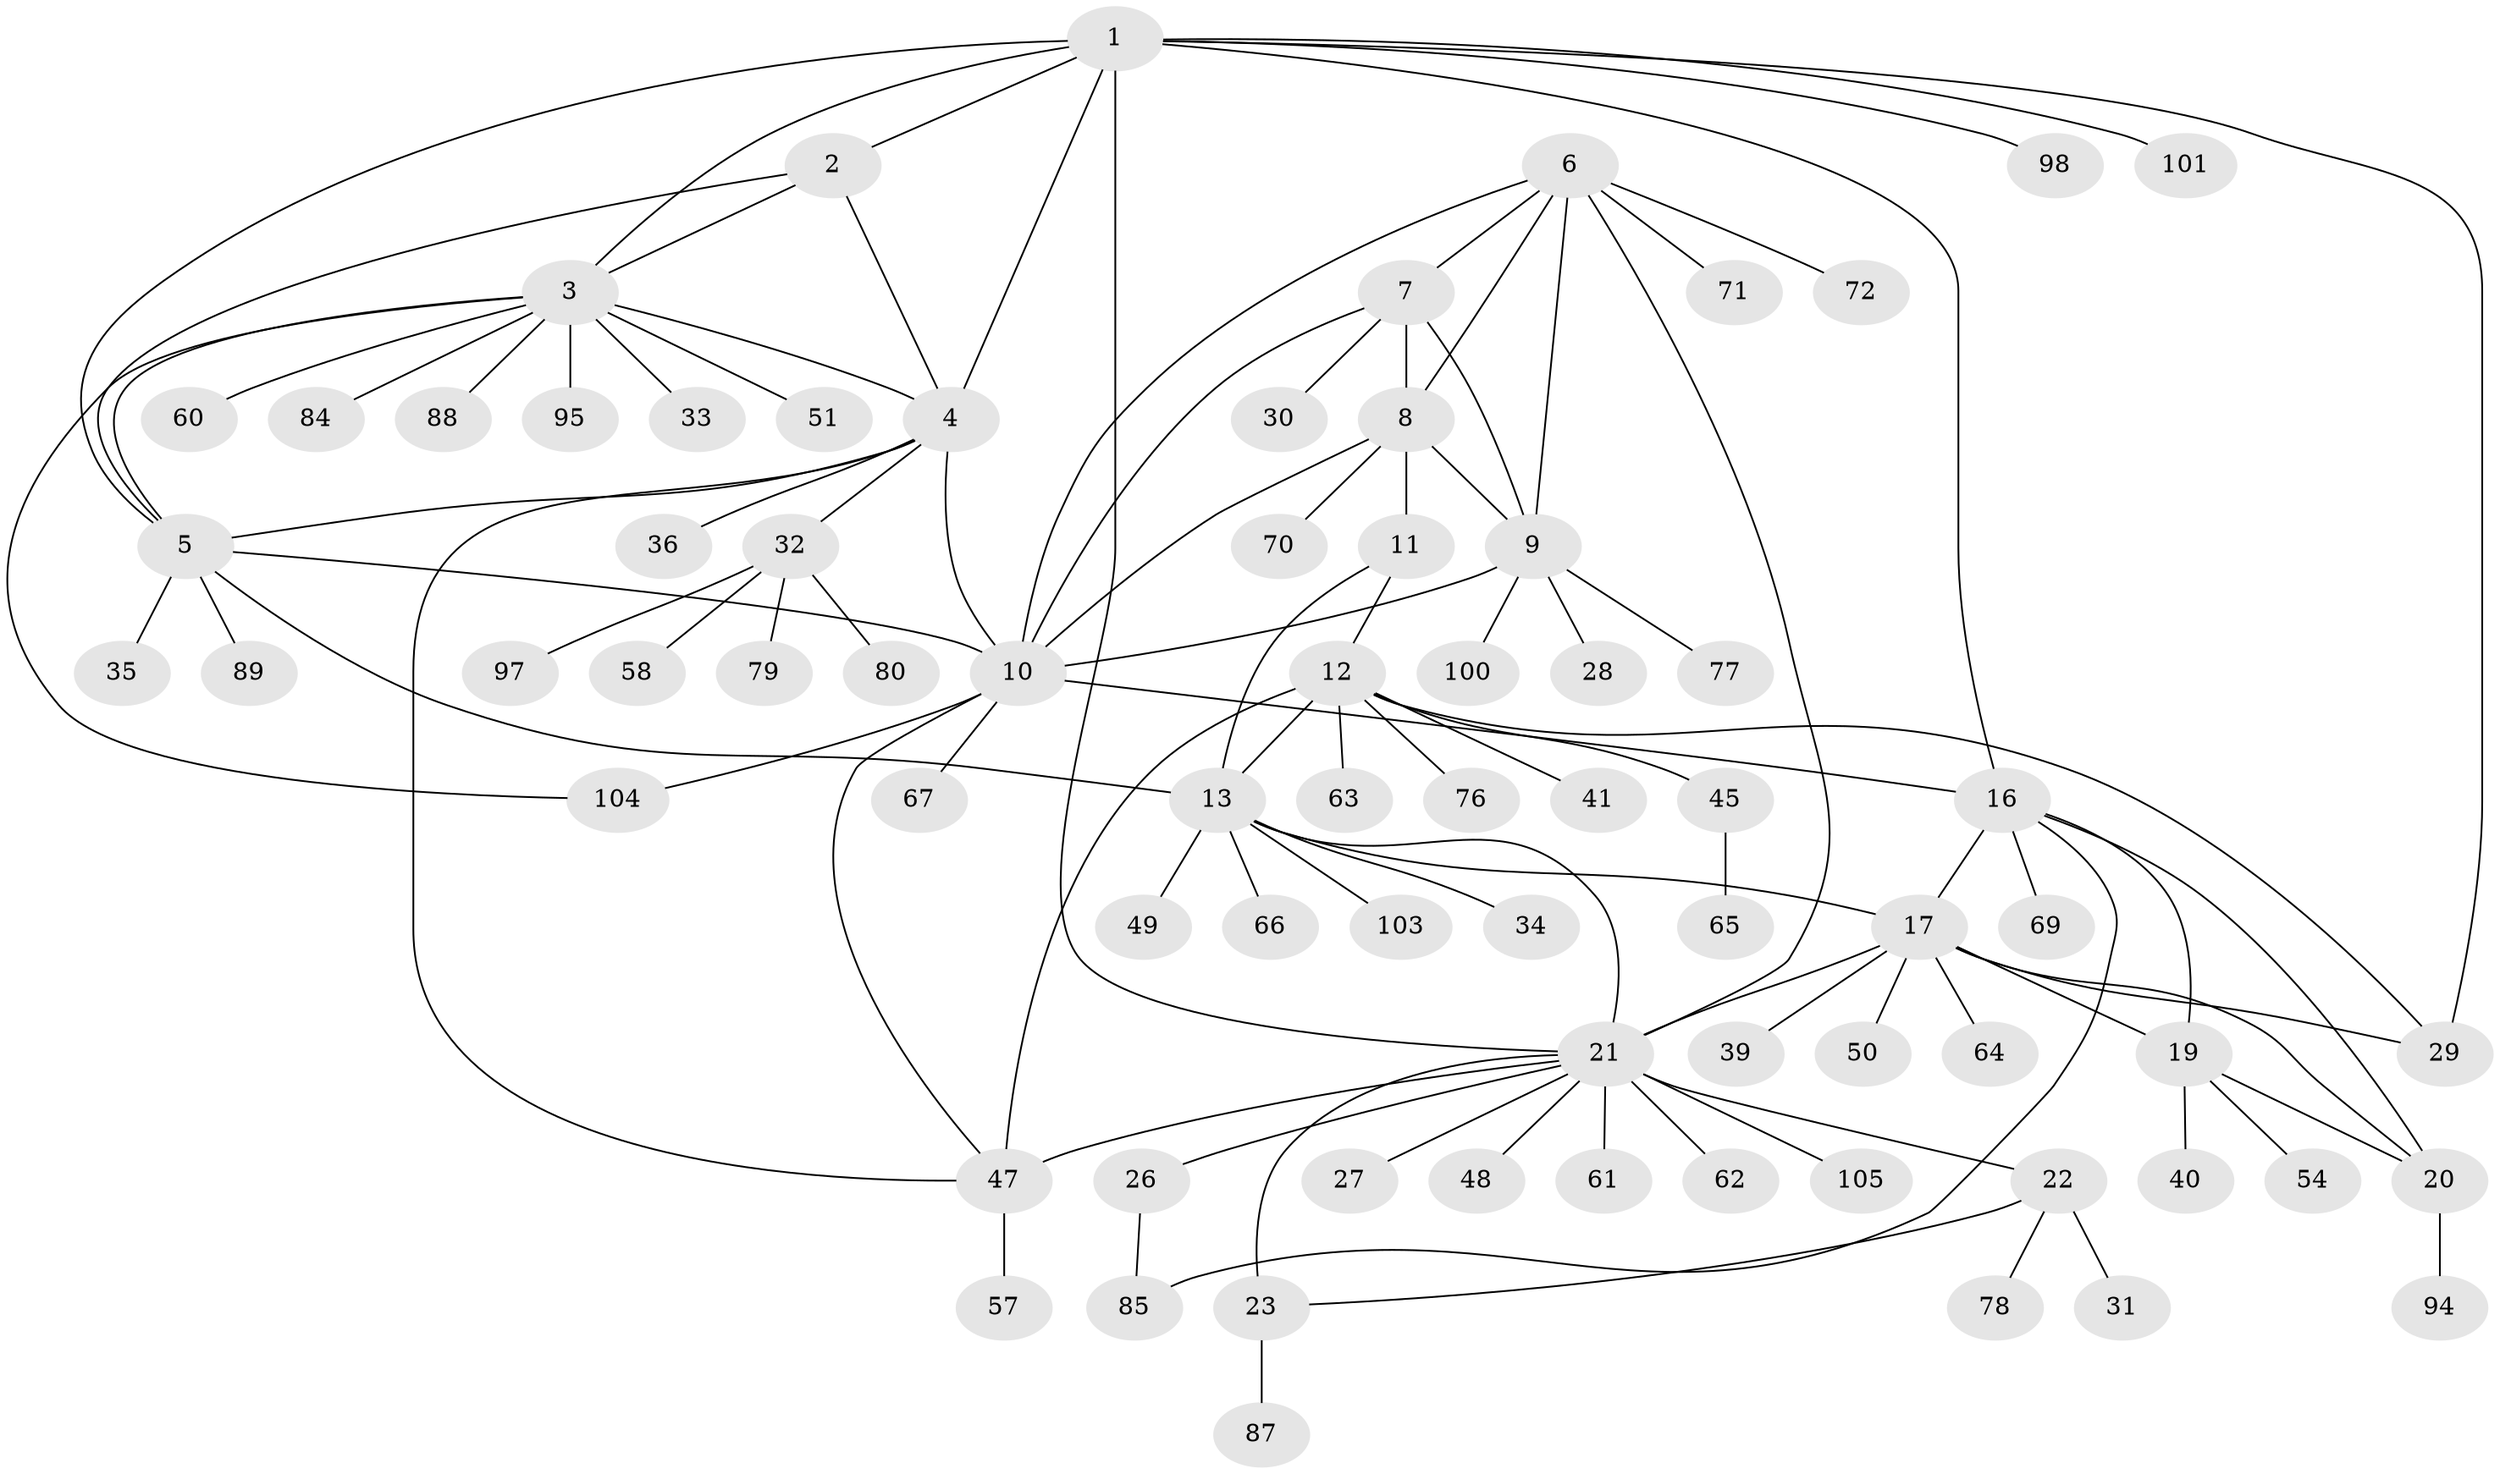 // original degree distribution, {9: 0.02830188679245283, 4: 0.009433962264150943, 11: 0.018867924528301886, 8: 0.05660377358490566, 7: 0.02830188679245283, 5: 0.03773584905660377, 6: 0.05660377358490566, 10: 0.018867924528301886, 2: 0.16037735849056603, 1: 0.5566037735849056, 3: 0.02830188679245283}
// Generated by graph-tools (version 1.1) at 2025/19/03/04/25 18:19:39]
// undirected, 74 vertices, 104 edges
graph export_dot {
graph [start="1"]
  node [color=gray90,style=filled];
  1;
  2;
  3;
  4 [super="+43+42+96+81"];
  5;
  6;
  7;
  8;
  9;
  10;
  11 [super="+99"];
  12 [super="+15"];
  13 [super="+14"];
  16;
  17 [super="+18+68+46+37"];
  19;
  20;
  21 [super="+24+25"];
  22;
  23;
  26;
  27 [super="+75"];
  28;
  29 [super="+38"];
  30 [super="+106+52"];
  31;
  32;
  33;
  34 [super="+56"];
  35;
  36;
  39;
  40 [super="+53"];
  41;
  45;
  47 [super="+73+74"];
  48;
  49;
  50;
  51;
  54;
  57;
  58;
  60;
  61;
  62;
  63;
  64;
  65;
  66;
  67;
  69;
  70;
  71;
  72 [super="+83"];
  76;
  77;
  78;
  79;
  80;
  84;
  85 [super="+93"];
  87;
  88;
  89;
  94;
  95;
  97;
  98;
  100;
  101;
  103;
  104;
  105;
  1 -- 2;
  1 -- 3;
  1 -- 4;
  1 -- 5;
  1 -- 16;
  1 -- 29;
  1 -- 98;
  1 -- 101;
  1 -- 21;
  2 -- 3;
  2 -- 4;
  2 -- 5;
  3 -- 4;
  3 -- 5;
  3 -- 33;
  3 -- 51;
  3 -- 60;
  3 -- 84;
  3 -- 88;
  3 -- 95;
  3 -- 104;
  4 -- 5;
  4 -- 32;
  4 -- 36;
  4 -- 47;
  4 -- 10;
  5 -- 10;
  5 -- 13;
  5 -- 35;
  5 -- 89;
  6 -- 7;
  6 -- 8;
  6 -- 9;
  6 -- 10;
  6 -- 71;
  6 -- 72;
  6 -- 21;
  7 -- 8;
  7 -- 9;
  7 -- 10;
  7 -- 30;
  8 -- 9;
  8 -- 10;
  8 -- 11;
  8 -- 70;
  9 -- 10;
  9 -- 28;
  9 -- 77;
  9 -- 100;
  10 -- 16;
  10 -- 47;
  10 -- 67;
  10 -- 104;
  11 -- 12 [weight=2];
  11 -- 13 [weight=2];
  12 -- 13 [weight=4];
  12 -- 29;
  12 -- 45;
  12 -- 47;
  12 -- 76;
  12 -- 41;
  12 -- 63;
  13 -- 21;
  13 -- 66;
  13 -- 103;
  13 -- 49;
  13 -- 34;
  13 -- 17;
  16 -- 17 [weight=2];
  16 -- 19;
  16 -- 20;
  16 -- 69;
  16 -- 85;
  17 -- 19 [weight=2];
  17 -- 20 [weight=2];
  17 -- 21 [weight=2];
  17 -- 50;
  17 -- 64;
  17 -- 39;
  17 -- 29;
  19 -- 20;
  19 -- 40;
  19 -- 54;
  20 -- 94;
  21 -- 22 [weight=3];
  21 -- 23 [weight=3];
  21 -- 26;
  21 -- 62;
  21 -- 105;
  21 -- 48;
  21 -- 27;
  21 -- 61;
  21 -- 47;
  22 -- 23;
  22 -- 31;
  22 -- 78;
  23 -- 87;
  26 -- 85;
  32 -- 58;
  32 -- 79;
  32 -- 80;
  32 -- 97;
  45 -- 65;
  47 -- 57;
}
